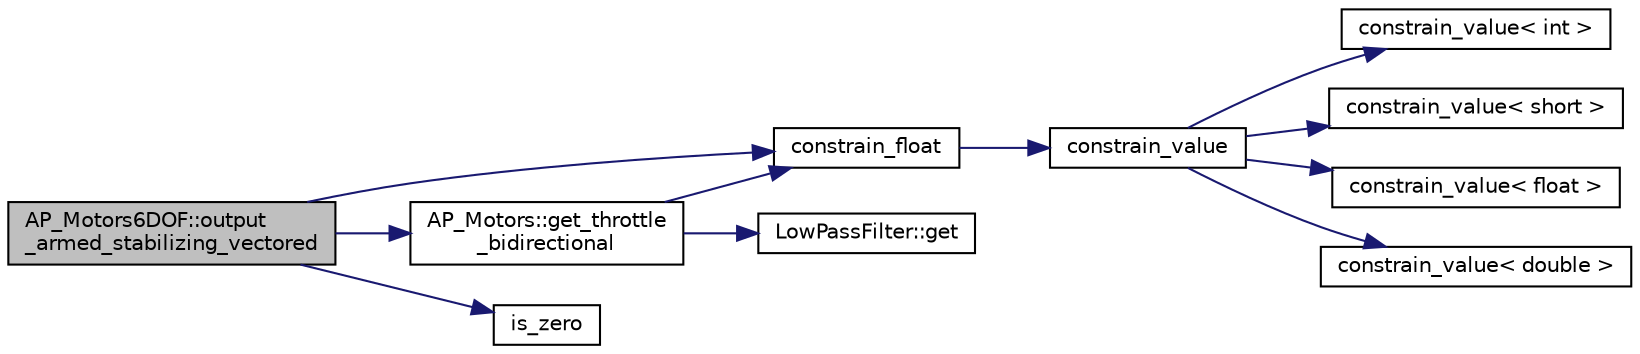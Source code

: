 digraph "AP_Motors6DOF::output_armed_stabilizing_vectored"
{
 // INTERACTIVE_SVG=YES
  edge [fontname="Helvetica",fontsize="10",labelfontname="Helvetica",labelfontsize="10"];
  node [fontname="Helvetica",fontsize="10",shape=record];
  rankdir="LR";
  Node1 [label="AP_Motors6DOF::output\l_armed_stabilizing_vectored",height=0.2,width=0.4,color="black", fillcolor="grey75", style="filled", fontcolor="black"];
  Node1 -> Node2 [color="midnightblue",fontsize="10",style="solid",fontname="Helvetica"];
  Node2 [label="AP_Motors::get_throttle\l_bidirectional",height=0.2,width=0.4,color="black", fillcolor="white", style="filled",URL="$classAP__Motors.html#ae65d75bc46d8f0f9fffaf680c09e3810"];
  Node2 -> Node3 [color="midnightblue",fontsize="10",style="solid",fontname="Helvetica"];
  Node3 [label="constrain_float",height=0.2,width=0.4,color="black", fillcolor="white", style="filled",URL="$AP__Math_8h.html#ad525609d9dba6ffa556a0fbf08a3f9b4"];
  Node3 -> Node4 [color="midnightblue",fontsize="10",style="solid",fontname="Helvetica"];
  Node4 [label="constrain_value",height=0.2,width=0.4,color="black", fillcolor="white", style="filled",URL="$AP__Math_8h.html#a20e8f8671c282c69c1954652b6d61585"];
  Node4 -> Node5 [color="midnightblue",fontsize="10",style="solid",fontname="Helvetica"];
  Node5 [label="constrain_value\< int \>",height=0.2,width=0.4,color="black", fillcolor="white", style="filled",URL="$AP__Math_8cpp.html#a37e8e901754cb9c8e53a8e3030c82c50"];
  Node4 -> Node6 [color="midnightblue",fontsize="10",style="solid",fontname="Helvetica"];
  Node6 [label="constrain_value\< short \>",height=0.2,width=0.4,color="black", fillcolor="white", style="filled",URL="$AP__Math_8cpp.html#afdbe107ec1987d318a6347816fbf2b89"];
  Node4 -> Node7 [color="midnightblue",fontsize="10",style="solid",fontname="Helvetica"];
  Node7 [label="constrain_value\< float \>",height=0.2,width=0.4,color="black", fillcolor="white", style="filled",URL="$AP__Math_8cpp.html#ae6c621670c214da687de21d4e3a92587"];
  Node4 -> Node8 [color="midnightblue",fontsize="10",style="solid",fontname="Helvetica"];
  Node8 [label="constrain_value\< double \>",height=0.2,width=0.4,color="black", fillcolor="white", style="filled",URL="$AP__Math_8cpp.html#afe3990b00e9abc43fa97dfaf8e32f5c4"];
  Node2 -> Node9 [color="midnightblue",fontsize="10",style="solid",fontname="Helvetica"];
  Node9 [label="LowPassFilter::get",height=0.2,width=0.4,color="black", fillcolor="white", style="filled",URL="$classLowPassFilter.html#af4fadecd2b4865888d6262f2fe67f8d1"];
  Node1 -> Node10 [color="midnightblue",fontsize="10",style="solid",fontname="Helvetica"];
  Node10 [label="is_zero",height=0.2,width=0.4,color="black", fillcolor="white", style="filled",URL="$AP__Math_8h.html#a2a12cce483e9b870da70d30406d82c60"];
  Node1 -> Node3 [color="midnightblue",fontsize="10",style="solid",fontname="Helvetica"];
}
